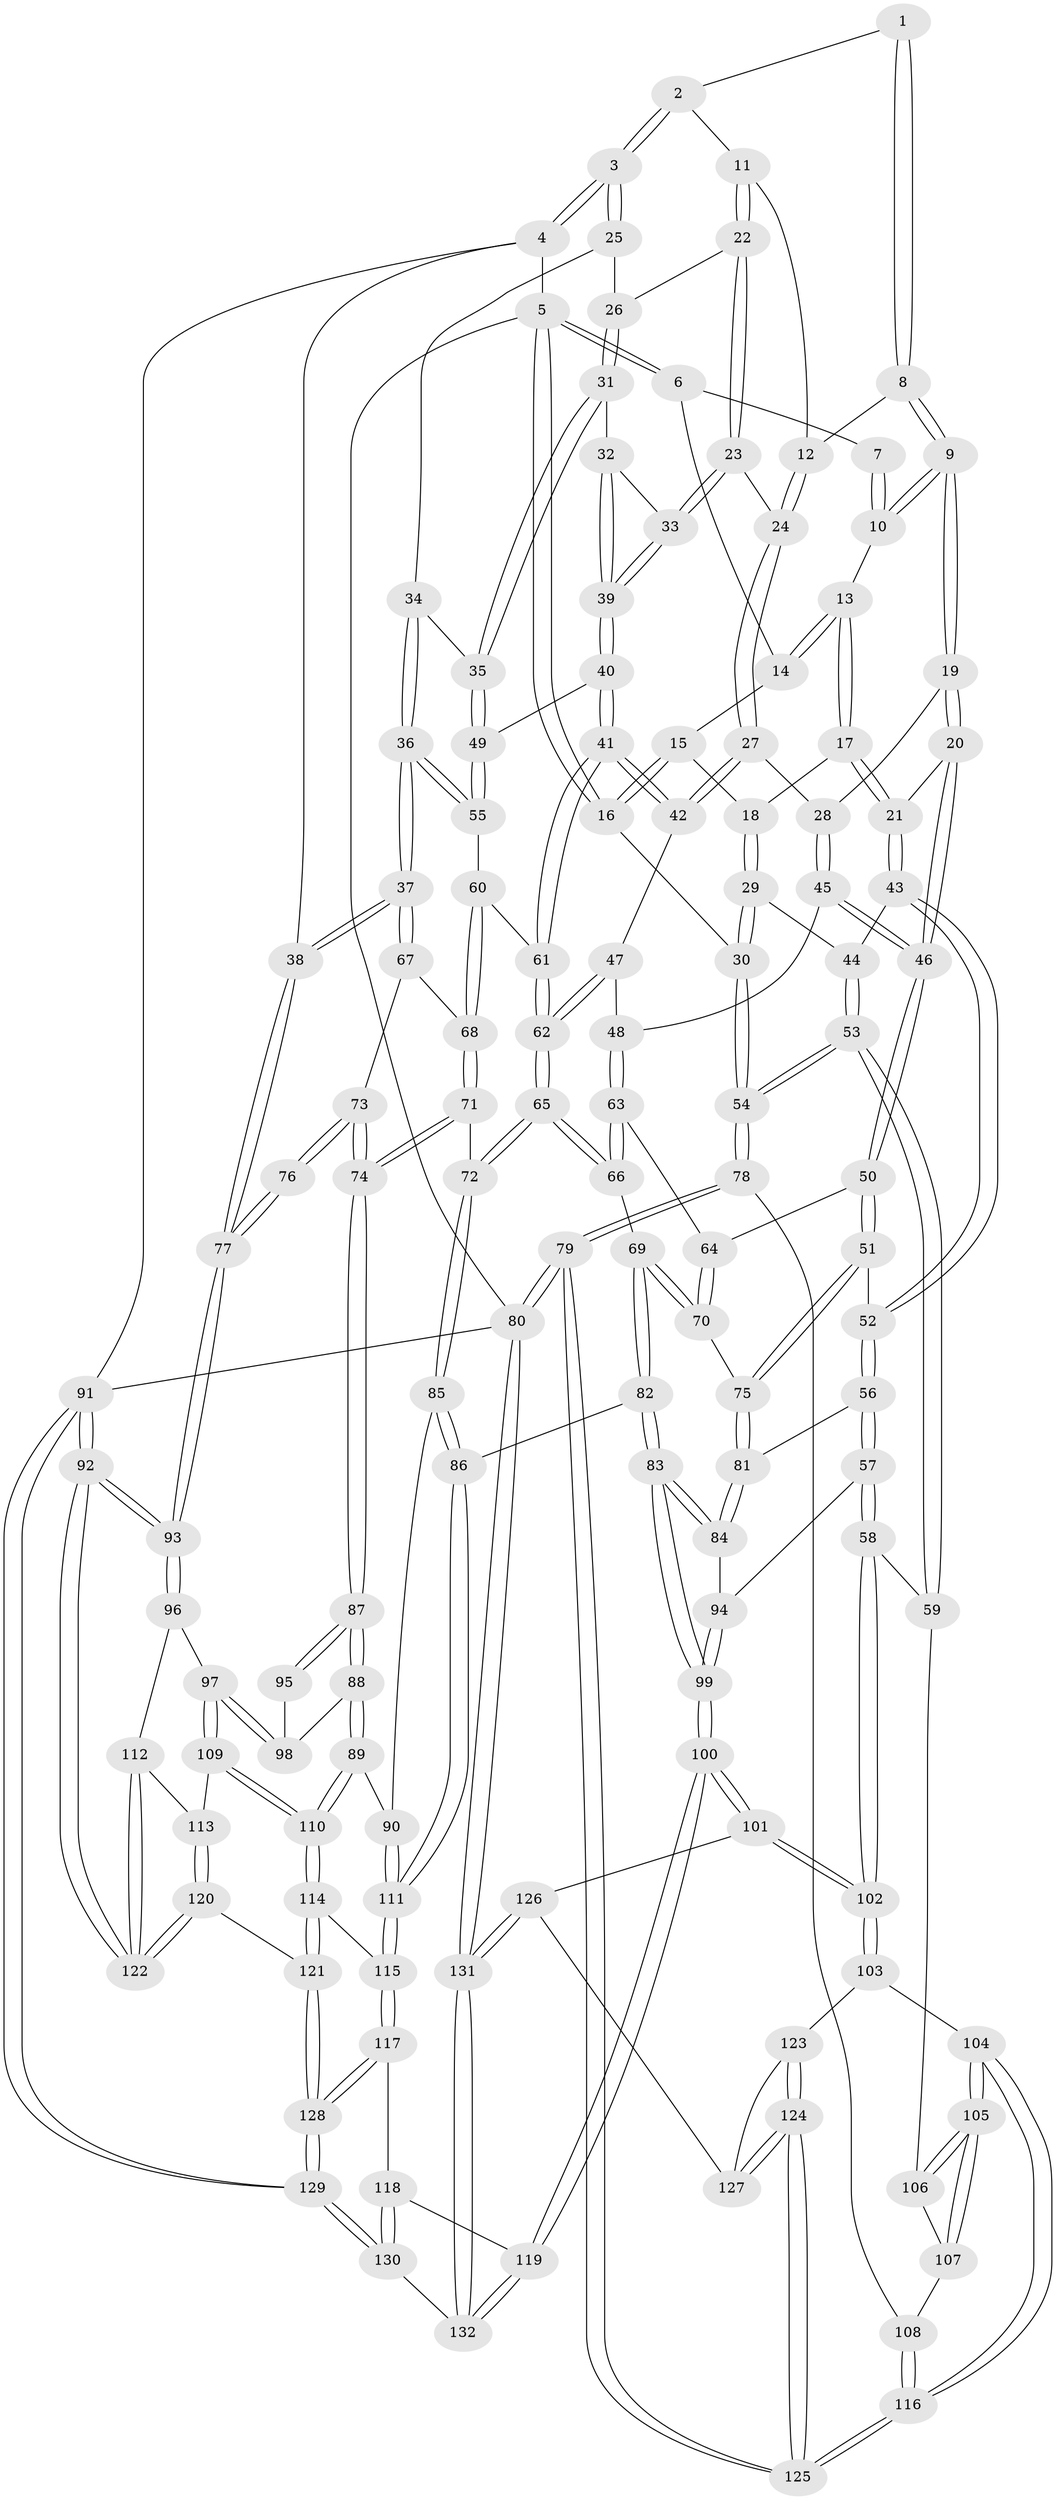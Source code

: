 // coarse degree distribution, {4: 0.3670886075949367, 6: 0.10126582278481013, 7: 0.012658227848101266, 5: 0.3924050632911392, 3: 0.12658227848101267}
// Generated by graph-tools (version 1.1) at 2025/52/02/27/25 19:52:42]
// undirected, 132 vertices, 327 edges
graph export_dot {
graph [start="1"]
  node [color=gray90,style=filled];
  1 [pos="+0.5332050020649796+0"];
  2 [pos="+0.690182187288838+0"];
  3 [pos="+1+0"];
  4 [pos="+1+0"];
  5 [pos="+0+0"];
  6 [pos="+0+0"];
  7 [pos="+0.3671599177974754+0"];
  8 [pos="+0.4603532923330341+0.14659722844632228"];
  9 [pos="+0.45467334771758533+0.15046998216545532"];
  10 [pos="+0.3229262155886102+0.03862839889255312"];
  11 [pos="+0.6667913365615148+0.05648311431584485"];
  12 [pos="+0.5632027843368739+0.11761943844639695"];
  13 [pos="+0.31781186793051225+0.043560693067322534"];
  14 [pos="+0.19400556635643484+0.0490800577476121"];
  15 [pos="+0.14892429473992105+0.09122231994894445"];
  16 [pos="+0+0"];
  17 [pos="+0.24474660592725442+0.19933176469696393"];
  18 [pos="+0.16746438175592138+0.16912054230654733"];
  19 [pos="+0.4452087824892981+0.20822722945764888"];
  20 [pos="+0.35631010017022424+0.2517269401911018"];
  21 [pos="+0.2577836747829041+0.22970952020813085"];
  22 [pos="+0.6902866251323051+0.10972436330833137"];
  23 [pos="+0.6298692173597481+0.2340117065248796"];
  24 [pos="+0.5717353823840533+0.24981184464058645"];
  25 [pos="+0.8341655885756621+0.175267011973996"];
  26 [pos="+0.7493671022610249+0.1601879868793605"];
  27 [pos="+0.5603945949407352+0.25749667315617314"];
  28 [pos="+0.45616740032752057+0.21977276616093971"];
  29 [pos="+0.03170395297725572+0.21387735026259083"];
  30 [pos="+0+0.21920131006811513"];
  31 [pos="+0.7372327079827693+0.2726420913462741"];
  32 [pos="+0.7352152864944956+0.2728457790053636"];
  33 [pos="+0.6546099306196049+0.2694663320344015"];
  34 [pos="+0.8647747026314254+0.22547910987729322"];
  35 [pos="+0.7605157781932635+0.3076011411239159"];
  36 [pos="+1+0.3400886620317195"];
  37 [pos="+1+0.35509146819595566"];
  38 [pos="+1+0.38034444380609306"];
  39 [pos="+0.6453935751299595+0.34495037845544235"];
  40 [pos="+0.64506612929261+0.3462175988067212"];
  41 [pos="+0.6331821510454174+0.3642945306666687"];
  42 [pos="+0.564887683750176+0.3307444112511676"];
  43 [pos="+0.21977614206947985+0.31027056903258804"];
  44 [pos="+0.1629760731184217+0.3079796201178474"];
  45 [pos="+0.4727294182962723+0.34234302134615857"];
  46 [pos="+0.38189016270045434+0.38475530215266557"];
  47 [pos="+0.527653402306373+0.35237448835141405"];
  48 [pos="+0.5104817973160272+0.35868471078291314"];
  49 [pos="+0.7624441062320872+0.3185830882426396"];
  50 [pos="+0.36450444757341094+0.42397849652063757"];
  51 [pos="+0.3473050404926433+0.43827221581337"];
  52 [pos="+0.24494294658493607+0.45110205803477466"];
  53 [pos="+0+0.500231928495741"];
  54 [pos="+0+0.49920073147456606"];
  55 [pos="+0.7791233260759874+0.35051792696864875"];
  56 [pos="+0.1645612060859494+0.5384595565426614"];
  57 [pos="+0.13984162399286343+0.5514851211056488"];
  58 [pos="+0.12273337986872536+0.5544222045925812"];
  59 [pos="+0.08520343774699858+0.5561209344297753"];
  60 [pos="+0.7672287650098515+0.37775298684022096"];
  61 [pos="+0.6487668500206353+0.416687792232086"];
  62 [pos="+0.6264423857251362+0.509313979182206"];
  63 [pos="+0.505764422998357+0.43451788505830985"];
  64 [pos="+0.4343071662102255+0.43984647895379736"];
  65 [pos="+0.6255314777943881+0.5148981683477628"];
  66 [pos="+0.5808110070800168+0.5158974571609162"];
  67 [pos="+0.8113295860770118+0.4588361051492794"];
  68 [pos="+0.7893613884192435+0.4487018735118026"];
  69 [pos="+0.5103063966481629+0.5533747584333336"];
  70 [pos="+0.4979267988350156+0.5496995544880681"];
  71 [pos="+0.6564090216627918+0.537471796730302"];
  72 [pos="+0.6481308489512533+0.5357759317283485"];
  73 [pos="+0.8289600316795028+0.519018422499731"];
  74 [pos="+0.790715082681975+0.618497872592441"];
  75 [pos="+0.40560522434322693+0.540958575896628"];
  76 [pos="+1+0.4645415492878873"];
  77 [pos="+1+0.43970965131581335"];
  78 [pos="+0+0.6886831403834103"];
  79 [pos="+0+1"];
  80 [pos="+0+1"];
  81 [pos="+0.3630385187749064+0.6236433609992331"];
  82 [pos="+0.4659422776405206+0.7257415374063597"];
  83 [pos="+0.4185232095459541+0.7345885238957158"];
  84 [pos="+0.3858739040721409+0.6767411589412996"];
  85 [pos="+0.6191254774492287+0.6499792113520354"];
  86 [pos="+0.5325294364972111+0.7463319320622319"];
  87 [pos="+0.802329186594823+0.6364439673230271"];
  88 [pos="+0.8034215442240122+0.64669470229351"];
  89 [pos="+0.7722105567387675+0.727280729251982"];
  90 [pos="+0.7310773666686011+0.7377023226910853"];
  91 [pos="+1+1"];
  92 [pos="+1+1"];
  93 [pos="+1+0.7961743424663307"];
  94 [pos="+0.22442629522631524+0.6630270753316819"];
  95 [pos="+1+0.5087658727992809"];
  96 [pos="+0.9618468624372853+0.7517445637499985"];
  97 [pos="+0.9543524504110042+0.7489700616000113"];
  98 [pos="+0.9147008677827532+0.6932853803003052"];
  99 [pos="+0.3219233458264359+0.8389557481862248"];
  100 [pos="+0.31200406610470954+0.8611572239395635"];
  101 [pos="+0.23625564627142984+0.8525998645038386"];
  102 [pos="+0.21305740798123163+0.8480798702078088"];
  103 [pos="+0.17321267567398177+0.8484573406342774"];
  104 [pos="+0.16439649346504315+0.8456764975593248"];
  105 [pos="+0.15211494792868674+0.8339499721630395"];
  106 [pos="+0.08648166167776497+0.5753862865866718"];
  107 [pos="+0.0698386723160597+0.791961053584125"];
  108 [pos="+0.049423727201326435+0.7969303792020704"];
  109 [pos="+0.8466545267057731+0.7995149808443036"];
  110 [pos="+0.8132454569954574+0.7977138877968174"];
  111 [pos="+0.6043173078962611+0.828399446331835"];
  112 [pos="+0.9164502091696269+0.8523865839125349"];
  113 [pos="+0.892736691431988+0.8387881163505864"];
  114 [pos="+0.7901909412349586+0.8808398163466179"];
  115 [pos="+0.6081081254504516+0.8588313111446748"];
  116 [pos="+0.007363835678370011+0.9157953311108565"];
  117 [pos="+0.6041759938187352+0.8730077670366939"];
  118 [pos="+0.6027218524537805+0.8750164195538958"];
  119 [pos="+0.3321700192356939+0.9181123441711799"];
  120 [pos="+0.8465280814865339+0.9291471943169948"];
  121 [pos="+0.8008720036839083+0.9112055167687663"];
  122 [pos="+1+1"];
  123 [pos="+0.13828122181890906+0.9190311483310893"];
  124 [pos="+0.0236447851515848+0.9921837841411134"];
  125 [pos="+0+1"];
  126 [pos="+0.151808998293837+0.9816428453278797"];
  127 [pos="+0.13687444720609568+0.9684418777946738"];
  128 [pos="+0.7392778186194011+0.9996850753866731"];
  129 [pos="+0.7187614938584995+1"];
  130 [pos="+0.492049713126093+1"];
  131 [pos="+0.3002831550702485+1"];
  132 [pos="+0.3652961697046385+1"];
  1 -- 2;
  1 -- 8;
  1 -- 8;
  2 -- 3;
  2 -- 3;
  2 -- 11;
  3 -- 4;
  3 -- 4;
  3 -- 25;
  3 -- 25;
  4 -- 5;
  4 -- 38;
  4 -- 91;
  5 -- 6;
  5 -- 6;
  5 -- 16;
  5 -- 16;
  5 -- 80;
  6 -- 7;
  6 -- 14;
  7 -- 10;
  7 -- 10;
  8 -- 9;
  8 -- 9;
  8 -- 12;
  9 -- 10;
  9 -- 10;
  9 -- 19;
  9 -- 19;
  10 -- 13;
  11 -- 12;
  11 -- 22;
  11 -- 22;
  12 -- 24;
  12 -- 24;
  13 -- 14;
  13 -- 14;
  13 -- 17;
  13 -- 17;
  14 -- 15;
  15 -- 16;
  15 -- 16;
  15 -- 18;
  16 -- 30;
  17 -- 18;
  17 -- 21;
  17 -- 21;
  18 -- 29;
  18 -- 29;
  19 -- 20;
  19 -- 20;
  19 -- 28;
  20 -- 21;
  20 -- 46;
  20 -- 46;
  21 -- 43;
  21 -- 43;
  22 -- 23;
  22 -- 23;
  22 -- 26;
  23 -- 24;
  23 -- 33;
  23 -- 33;
  24 -- 27;
  24 -- 27;
  25 -- 26;
  25 -- 34;
  26 -- 31;
  26 -- 31;
  27 -- 28;
  27 -- 42;
  27 -- 42;
  28 -- 45;
  28 -- 45;
  29 -- 30;
  29 -- 30;
  29 -- 44;
  30 -- 54;
  30 -- 54;
  31 -- 32;
  31 -- 35;
  31 -- 35;
  32 -- 33;
  32 -- 39;
  32 -- 39;
  33 -- 39;
  33 -- 39;
  34 -- 35;
  34 -- 36;
  34 -- 36;
  35 -- 49;
  35 -- 49;
  36 -- 37;
  36 -- 37;
  36 -- 55;
  36 -- 55;
  37 -- 38;
  37 -- 38;
  37 -- 67;
  37 -- 67;
  38 -- 77;
  38 -- 77;
  39 -- 40;
  39 -- 40;
  40 -- 41;
  40 -- 41;
  40 -- 49;
  41 -- 42;
  41 -- 42;
  41 -- 61;
  41 -- 61;
  42 -- 47;
  43 -- 44;
  43 -- 52;
  43 -- 52;
  44 -- 53;
  44 -- 53;
  45 -- 46;
  45 -- 46;
  45 -- 48;
  46 -- 50;
  46 -- 50;
  47 -- 48;
  47 -- 62;
  47 -- 62;
  48 -- 63;
  48 -- 63;
  49 -- 55;
  49 -- 55;
  50 -- 51;
  50 -- 51;
  50 -- 64;
  51 -- 52;
  51 -- 75;
  51 -- 75;
  52 -- 56;
  52 -- 56;
  53 -- 54;
  53 -- 54;
  53 -- 59;
  53 -- 59;
  54 -- 78;
  54 -- 78;
  55 -- 60;
  56 -- 57;
  56 -- 57;
  56 -- 81;
  57 -- 58;
  57 -- 58;
  57 -- 94;
  58 -- 59;
  58 -- 102;
  58 -- 102;
  59 -- 106;
  60 -- 61;
  60 -- 68;
  60 -- 68;
  61 -- 62;
  61 -- 62;
  62 -- 65;
  62 -- 65;
  63 -- 64;
  63 -- 66;
  63 -- 66;
  64 -- 70;
  64 -- 70;
  65 -- 66;
  65 -- 66;
  65 -- 72;
  65 -- 72;
  66 -- 69;
  67 -- 68;
  67 -- 73;
  68 -- 71;
  68 -- 71;
  69 -- 70;
  69 -- 70;
  69 -- 82;
  69 -- 82;
  70 -- 75;
  71 -- 72;
  71 -- 74;
  71 -- 74;
  72 -- 85;
  72 -- 85;
  73 -- 74;
  73 -- 74;
  73 -- 76;
  73 -- 76;
  74 -- 87;
  74 -- 87;
  75 -- 81;
  75 -- 81;
  76 -- 77;
  76 -- 77;
  77 -- 93;
  77 -- 93;
  78 -- 79;
  78 -- 79;
  78 -- 108;
  79 -- 80;
  79 -- 80;
  79 -- 125;
  79 -- 125;
  80 -- 131;
  80 -- 131;
  80 -- 91;
  81 -- 84;
  81 -- 84;
  82 -- 83;
  82 -- 83;
  82 -- 86;
  83 -- 84;
  83 -- 84;
  83 -- 99;
  83 -- 99;
  84 -- 94;
  85 -- 86;
  85 -- 86;
  85 -- 90;
  86 -- 111;
  86 -- 111;
  87 -- 88;
  87 -- 88;
  87 -- 95;
  87 -- 95;
  88 -- 89;
  88 -- 89;
  88 -- 98;
  89 -- 90;
  89 -- 110;
  89 -- 110;
  90 -- 111;
  90 -- 111;
  91 -- 92;
  91 -- 92;
  91 -- 129;
  91 -- 129;
  92 -- 93;
  92 -- 93;
  92 -- 122;
  92 -- 122;
  93 -- 96;
  93 -- 96;
  94 -- 99;
  94 -- 99;
  95 -- 98;
  96 -- 97;
  96 -- 112;
  97 -- 98;
  97 -- 98;
  97 -- 109;
  97 -- 109;
  99 -- 100;
  99 -- 100;
  100 -- 101;
  100 -- 101;
  100 -- 119;
  100 -- 119;
  101 -- 102;
  101 -- 102;
  101 -- 126;
  102 -- 103;
  102 -- 103;
  103 -- 104;
  103 -- 123;
  104 -- 105;
  104 -- 105;
  104 -- 116;
  104 -- 116;
  105 -- 106;
  105 -- 106;
  105 -- 107;
  105 -- 107;
  106 -- 107;
  107 -- 108;
  108 -- 116;
  108 -- 116;
  109 -- 110;
  109 -- 110;
  109 -- 113;
  110 -- 114;
  110 -- 114;
  111 -- 115;
  111 -- 115;
  112 -- 113;
  112 -- 122;
  112 -- 122;
  113 -- 120;
  113 -- 120;
  114 -- 115;
  114 -- 121;
  114 -- 121;
  115 -- 117;
  115 -- 117;
  116 -- 125;
  116 -- 125;
  117 -- 118;
  117 -- 128;
  117 -- 128;
  118 -- 119;
  118 -- 130;
  118 -- 130;
  119 -- 132;
  119 -- 132;
  120 -- 121;
  120 -- 122;
  120 -- 122;
  121 -- 128;
  121 -- 128;
  123 -- 124;
  123 -- 124;
  123 -- 127;
  124 -- 125;
  124 -- 125;
  124 -- 127;
  124 -- 127;
  126 -- 127;
  126 -- 131;
  126 -- 131;
  128 -- 129;
  128 -- 129;
  129 -- 130;
  129 -- 130;
  130 -- 132;
  131 -- 132;
  131 -- 132;
}
